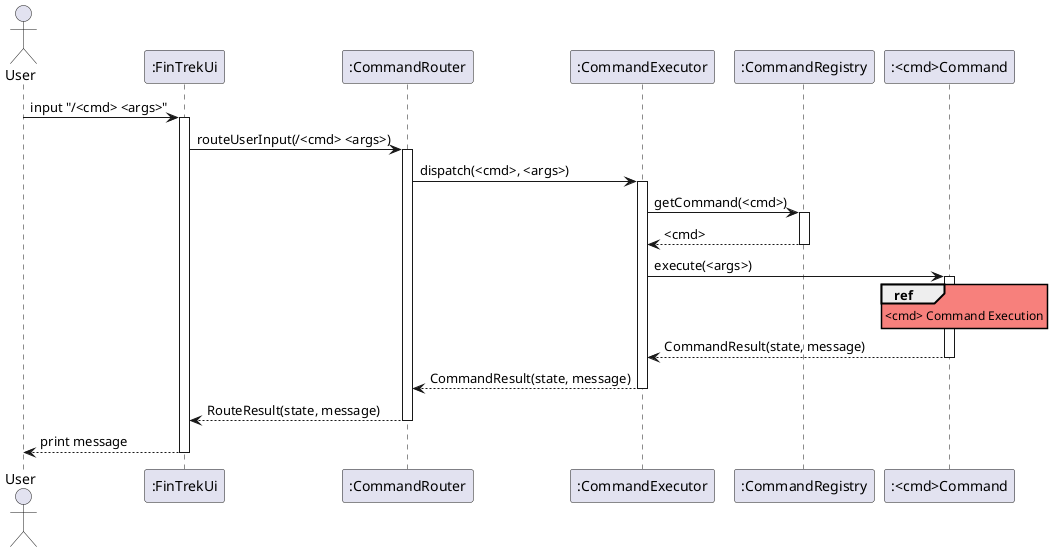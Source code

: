 @startuml
skinparam sequenceReferenceBackgroundColor #f7807c
actor "User" as user
participant ":FinTrekUi" as FT
participant ":CommandRouter" as router
participant ":CommandExecutor" as executor
participant ":CommandRegistry" as registry

participant ":<cmd>Command" as SC


user -> FT: input "/<cmd> <args>"
activate FT


FT -> router: routeUserInput(/<cmd> <args>)
activate router

router -> executor: dispatch(<cmd>, <args>)
activate executor

executor -> registry: getCommand(<cmd>)
activate registry

registry --> executor: <cmd>
deactivate registry

executor -> SC: execute(<args>)
activate SC


ref over SC
<cmd> Command Execution
end ref

SC --> executor: CommandResult(state, message)
deactivate SC

executor --> router: CommandResult(state, message)
deactivate executor

router --> FT: RouteResult(state, message)
deactivate router

FT --> user: print message
deactivate FT

@enduml